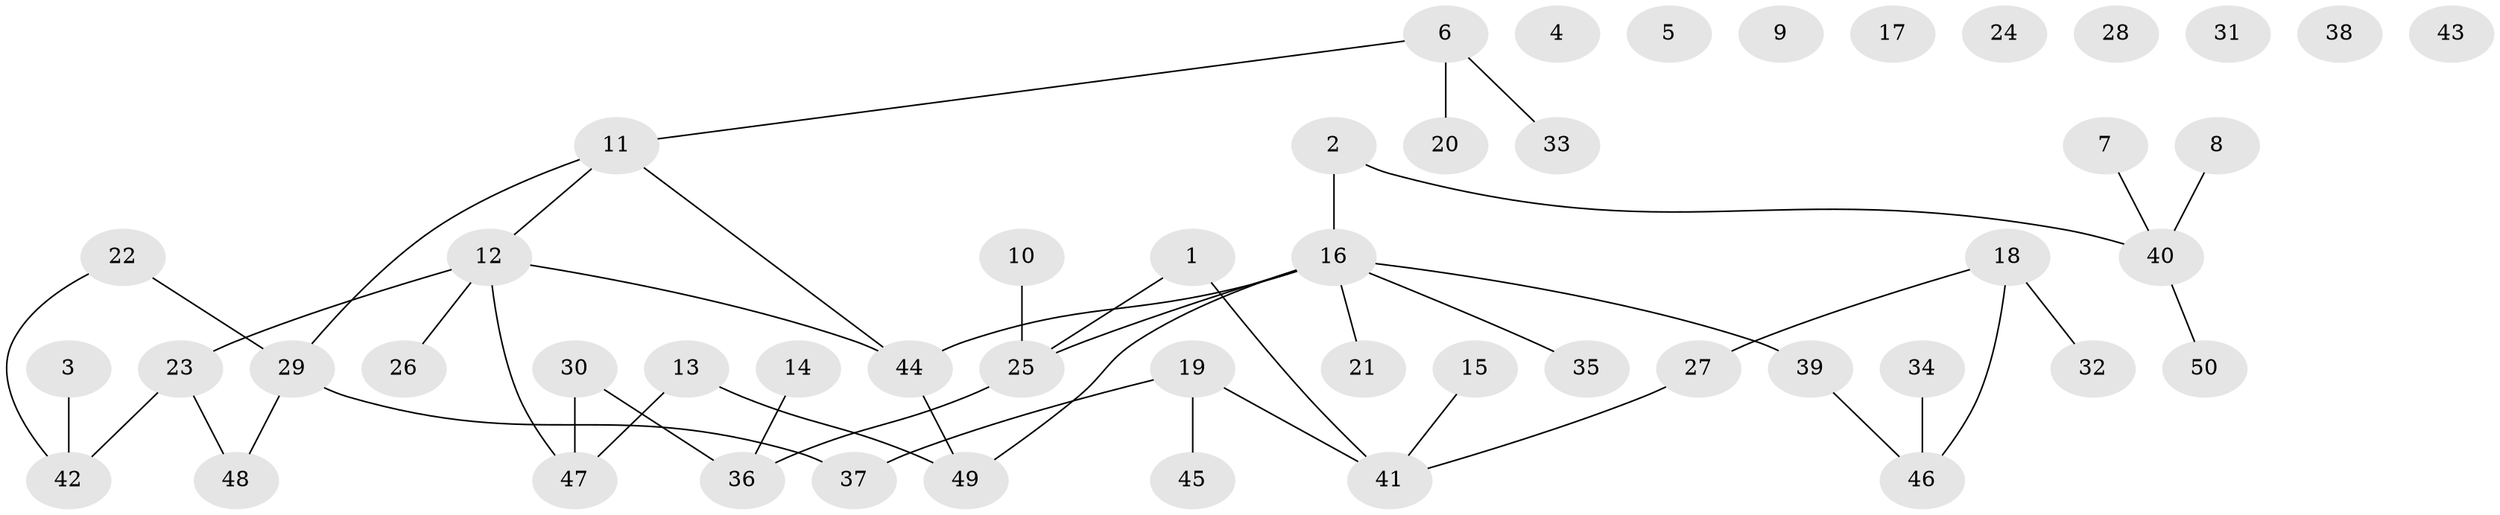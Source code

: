 // coarse degree distribution, {2: 0.2, 1: 0.22857142857142856, 0: 0.2571428571428571, 3: 0.22857142857142856, 6: 0.02857142857142857, 4: 0.02857142857142857, 8: 0.02857142857142857}
// Generated by graph-tools (version 1.1) at 2025/23/03/03/25 07:23:26]
// undirected, 50 vertices, 48 edges
graph export_dot {
graph [start="1"]
  node [color=gray90,style=filled];
  1;
  2;
  3;
  4;
  5;
  6;
  7;
  8;
  9;
  10;
  11;
  12;
  13;
  14;
  15;
  16;
  17;
  18;
  19;
  20;
  21;
  22;
  23;
  24;
  25;
  26;
  27;
  28;
  29;
  30;
  31;
  32;
  33;
  34;
  35;
  36;
  37;
  38;
  39;
  40;
  41;
  42;
  43;
  44;
  45;
  46;
  47;
  48;
  49;
  50;
  1 -- 25;
  1 -- 41;
  2 -- 16;
  2 -- 40;
  3 -- 42;
  6 -- 11;
  6 -- 20;
  6 -- 33;
  7 -- 40;
  8 -- 40;
  10 -- 25;
  11 -- 12;
  11 -- 29;
  11 -- 44;
  12 -- 23;
  12 -- 26;
  12 -- 44;
  12 -- 47;
  13 -- 47;
  13 -- 49;
  14 -- 36;
  15 -- 41;
  16 -- 21;
  16 -- 25;
  16 -- 35;
  16 -- 39;
  16 -- 44;
  16 -- 49;
  18 -- 27;
  18 -- 32;
  18 -- 46;
  19 -- 37;
  19 -- 41;
  19 -- 45;
  22 -- 29;
  22 -- 42;
  23 -- 42;
  23 -- 48;
  25 -- 36;
  27 -- 41;
  29 -- 37;
  29 -- 48;
  30 -- 36;
  30 -- 47;
  34 -- 46;
  39 -- 46;
  40 -- 50;
  44 -- 49;
}
